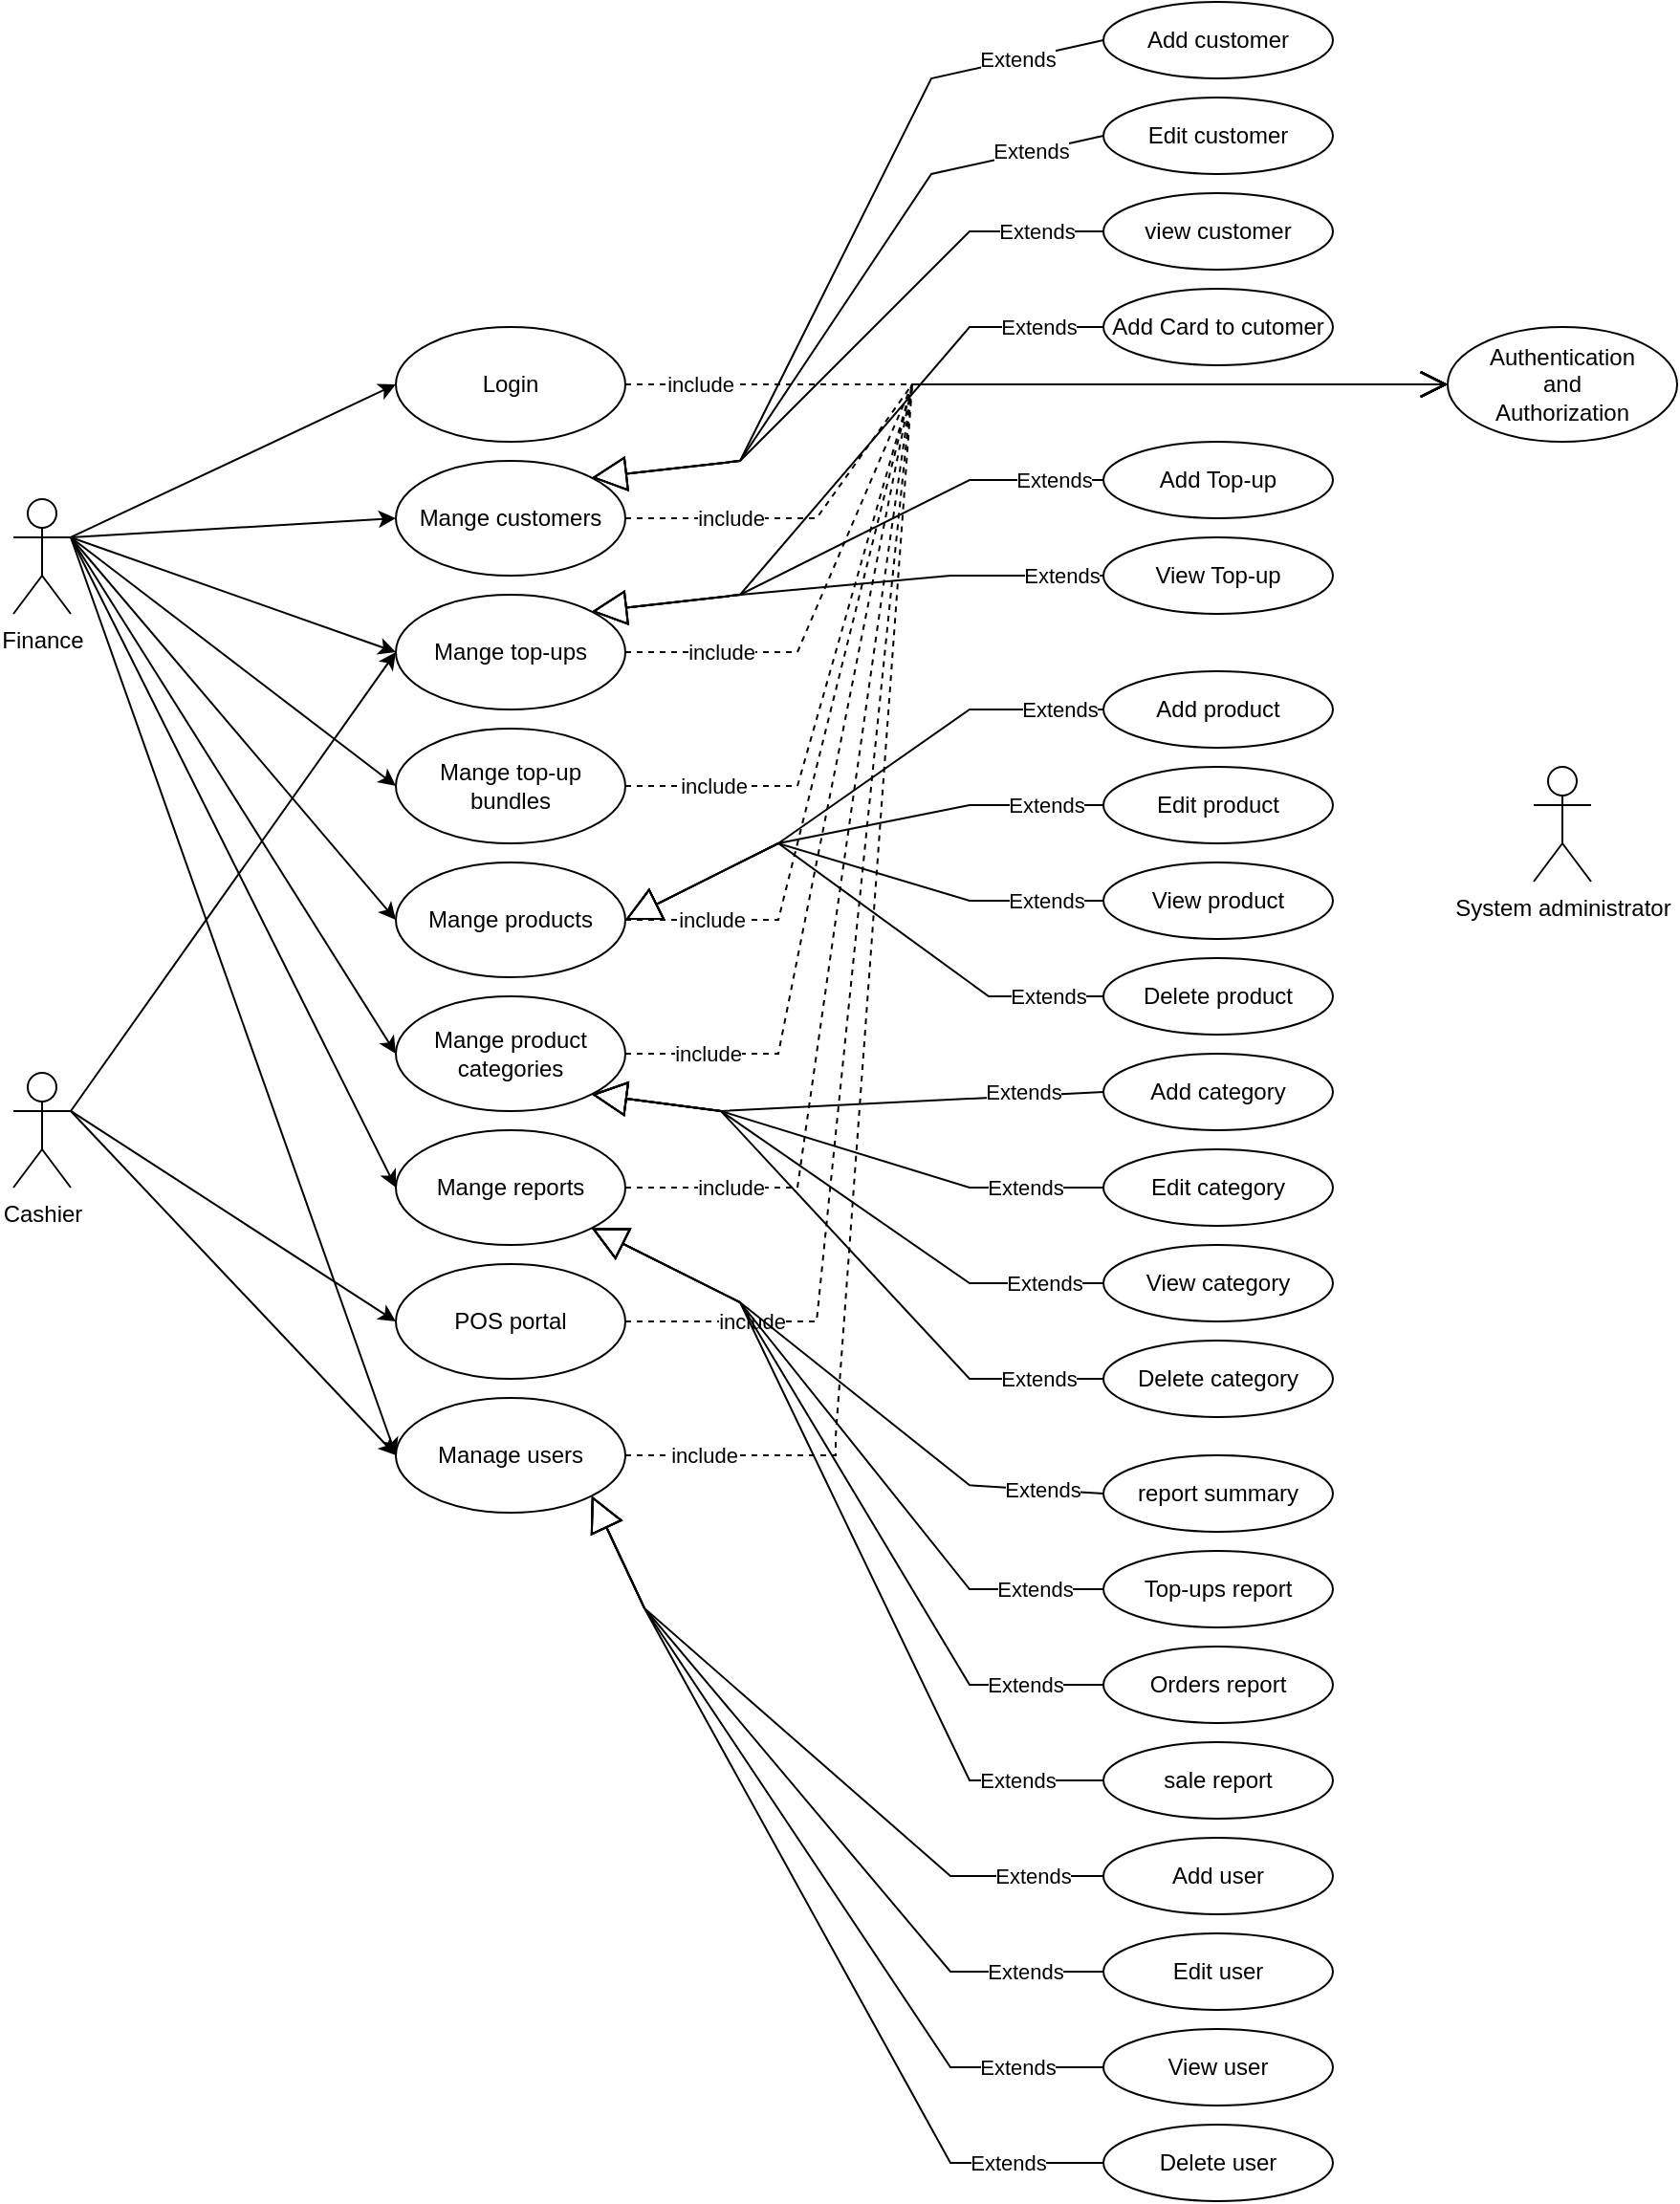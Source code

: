 <mxfile version="20.6.0" type="github">
  <diagram id="9YgohMKxcg0htrfyOoFv" name="Page-1">
    <mxGraphModel dx="1578" dy="1918" grid="1" gridSize="10" guides="1" tooltips="1" connect="1" arrows="1" fold="1" page="1" pageScale="1" pageWidth="850" pageHeight="1100" math="0" shadow="0">
      <root>
        <mxCell id="0" />
        <mxCell id="1" parent="0" />
        <mxCell id="z4Ejk7xejOlDcouXCEWY-1" value="Finance" style="shape=umlActor;verticalLabelPosition=bottom;verticalAlign=top;html=1;outlineConnect=0;" vertex="1" parent="1">
          <mxGeometry x="140" y="80" width="30" height="60" as="geometry" />
        </mxCell>
        <mxCell id="z4Ejk7xejOlDcouXCEWY-2" value="Cashier" style="shape=umlActor;verticalLabelPosition=bottom;verticalAlign=top;html=1;outlineConnect=0;" vertex="1" parent="1">
          <mxGeometry x="140" y="380" width="30" height="60" as="geometry" />
        </mxCell>
        <mxCell id="z4Ejk7xejOlDcouXCEWY-3" value="System administrator" style="shape=umlActor;verticalLabelPosition=bottom;verticalAlign=top;html=1;outlineConnect=0;" vertex="1" parent="1">
          <mxGeometry x="935" y="220" width="30" height="60" as="geometry" />
        </mxCell>
        <mxCell id="z4Ejk7xejOlDcouXCEWY-4" value="Login" style="ellipse;whiteSpace=wrap;html=1;" vertex="1" parent="1">
          <mxGeometry x="340" y="-10" width="120" height="60" as="geometry" />
        </mxCell>
        <mxCell id="z4Ejk7xejOlDcouXCEWY-5" value="Mange customers" style="ellipse;whiteSpace=wrap;html=1;" vertex="1" parent="1">
          <mxGeometry x="340" y="60" width="120" height="60" as="geometry" />
        </mxCell>
        <mxCell id="z4Ejk7xejOlDcouXCEWY-6" value="Mange top-ups" style="ellipse;whiteSpace=wrap;html=1;" vertex="1" parent="1">
          <mxGeometry x="340" y="130" width="120" height="60" as="geometry" />
        </mxCell>
        <mxCell id="z4Ejk7xejOlDcouXCEWY-7" value="Mange top-up bundles" style="ellipse;whiteSpace=wrap;html=1;" vertex="1" parent="1">
          <mxGeometry x="340" y="200" width="120" height="60" as="geometry" />
        </mxCell>
        <mxCell id="z4Ejk7xejOlDcouXCEWY-8" value="Mange products" style="ellipse;whiteSpace=wrap;html=1;" vertex="1" parent="1">
          <mxGeometry x="340" y="270" width="120" height="60" as="geometry" />
        </mxCell>
        <mxCell id="z4Ejk7xejOlDcouXCEWY-9" value="Mange product categories" style="ellipse;whiteSpace=wrap;html=1;" vertex="1" parent="1">
          <mxGeometry x="340" y="340" width="120" height="60" as="geometry" />
        </mxCell>
        <mxCell id="z4Ejk7xejOlDcouXCEWY-10" value="Mange reports" style="ellipse;whiteSpace=wrap;html=1;" vertex="1" parent="1">
          <mxGeometry x="340" y="410" width="120" height="60" as="geometry" />
        </mxCell>
        <mxCell id="z4Ejk7xejOlDcouXCEWY-11" value="POS portal" style="ellipse;whiteSpace=wrap;html=1;" vertex="1" parent="1">
          <mxGeometry x="340" y="480" width="120" height="60" as="geometry" />
        </mxCell>
        <mxCell id="z4Ejk7xejOlDcouXCEWY-12" value="Manage users" style="ellipse;whiteSpace=wrap;html=1;" vertex="1" parent="1">
          <mxGeometry x="340" y="550" width="120" height="60" as="geometry" />
        </mxCell>
        <mxCell id="z4Ejk7xejOlDcouXCEWY-13" value="Authentication&lt;br&gt;and&lt;br&gt;Authorization" style="ellipse;whiteSpace=wrap;html=1;" vertex="1" parent="1">
          <mxGeometry x="890" y="-10" width="120" height="60" as="geometry" />
        </mxCell>
        <mxCell id="z4Ejk7xejOlDcouXCEWY-14" value="Add customer" style="ellipse;whiteSpace=wrap;html=1;" vertex="1" parent="1">
          <mxGeometry x="710" y="-180" width="120" height="40" as="geometry" />
        </mxCell>
        <mxCell id="z4Ejk7xejOlDcouXCEWY-15" value="include" style="endArrow=open;endSize=12;dashed=1;html=1;rounded=0;exitX=1;exitY=0.5;exitDx=0;exitDy=0;entryX=0;entryY=0.5;entryDx=0;entryDy=0;" edge="1" parent="1" source="z4Ejk7xejOlDcouXCEWY-4" target="z4Ejk7xejOlDcouXCEWY-13">
          <mxGeometry x="-0.818" width="160" relative="1" as="geometry">
            <mxPoint x="430" y="130" as="sourcePoint" />
            <mxPoint x="590" y="130" as="targetPoint" />
            <mxPoint as="offset" />
          </mxGeometry>
        </mxCell>
        <mxCell id="z4Ejk7xejOlDcouXCEWY-21" value="include" style="endArrow=open;endSize=12;dashed=1;html=1;rounded=0;exitX=1;exitY=0.5;exitDx=0;exitDy=0;" edge="1" parent="1" source="z4Ejk7xejOlDcouXCEWY-5">
          <mxGeometry x="-0.766" width="160" relative="1" as="geometry">
            <mxPoint x="470.0" y="30" as="sourcePoint" />
            <mxPoint x="890" y="20" as="targetPoint" />
            <Array as="points">
              <mxPoint x="560" y="90" />
              <mxPoint x="610" y="20" />
            </Array>
            <mxPoint as="offset" />
          </mxGeometry>
        </mxCell>
        <mxCell id="z4Ejk7xejOlDcouXCEWY-22" value="include" style="endArrow=open;endSize=12;dashed=1;html=1;rounded=0;exitX=1;exitY=0.5;exitDx=0;exitDy=0;entryX=0;entryY=0.5;entryDx=0;entryDy=0;" edge="1" parent="1" source="z4Ejk7xejOlDcouXCEWY-6" target="z4Ejk7xejOlDcouXCEWY-13">
          <mxGeometry x="-0.808" width="160" relative="1" as="geometry">
            <mxPoint x="470.0" y="100" as="sourcePoint" />
            <mxPoint x="690" y="30" as="targetPoint" />
            <Array as="points">
              <mxPoint x="550" y="160" />
              <mxPoint x="610" y="20" />
            </Array>
            <mxPoint as="offset" />
          </mxGeometry>
        </mxCell>
        <mxCell id="z4Ejk7xejOlDcouXCEWY-23" value="include" style="endArrow=open;endSize=12;dashed=1;html=1;rounded=0;exitX=1;exitY=0.5;exitDx=0;exitDy=0;entryX=0;entryY=0.5;entryDx=0;entryDy=0;" edge="1" parent="1" source="z4Ejk7xejOlDcouXCEWY-7" target="z4Ejk7xejOlDcouXCEWY-13">
          <mxGeometry x="-0.845" width="160" relative="1" as="geometry">
            <mxPoint x="470.0" y="170" as="sourcePoint" />
            <mxPoint x="700" y="40" as="targetPoint" />
            <Array as="points">
              <mxPoint x="550" y="230" />
              <mxPoint x="610" y="20" />
            </Array>
            <mxPoint as="offset" />
          </mxGeometry>
        </mxCell>
        <mxCell id="z4Ejk7xejOlDcouXCEWY-24" value="include" style="endArrow=open;endSize=12;dashed=1;html=1;rounded=0;exitX=1;exitY=0.5;exitDx=0;exitDy=0;" edge="1" parent="1" source="z4Ejk7xejOlDcouXCEWY-8">
          <mxGeometry x="-0.863" width="160" relative="1" as="geometry">
            <mxPoint x="470.0" y="240" as="sourcePoint" />
            <mxPoint x="890" y="20" as="targetPoint" />
            <Array as="points">
              <mxPoint x="540" y="300" />
              <mxPoint x="610" y="20" />
            </Array>
            <mxPoint as="offset" />
          </mxGeometry>
        </mxCell>
        <mxCell id="z4Ejk7xejOlDcouXCEWY-25" value="include" style="endArrow=open;endSize=12;dashed=1;html=1;rounded=0;exitX=1;exitY=0.5;exitDx=0;exitDy=0;entryX=0;entryY=0.5;entryDx=0;entryDy=0;" edge="1" parent="1" source="z4Ejk7xejOlDcouXCEWY-9" target="z4Ejk7xejOlDcouXCEWY-13">
          <mxGeometry x="-0.882" width="160" relative="1" as="geometry">
            <mxPoint x="470.0" y="310" as="sourcePoint" />
            <mxPoint x="720" y="60" as="targetPoint" />
            <Array as="points">
              <mxPoint x="540" y="370" />
              <mxPoint x="610" y="20" />
            </Array>
            <mxPoint as="offset" />
          </mxGeometry>
        </mxCell>
        <mxCell id="z4Ejk7xejOlDcouXCEWY-26" value="include" style="endArrow=open;endSize=12;dashed=1;html=1;rounded=0;exitX=1;exitY=0.5;exitDx=0;exitDy=0;" edge="1" parent="1">
          <mxGeometry x="-0.863" width="160" relative="1" as="geometry">
            <mxPoint x="460" y="440" as="sourcePoint" />
            <mxPoint x="890" y="20" as="targetPoint" />
            <Array as="points">
              <mxPoint x="550" y="440" />
              <mxPoint x="610" y="20" />
            </Array>
            <mxPoint as="offset" />
          </mxGeometry>
        </mxCell>
        <mxCell id="z4Ejk7xejOlDcouXCEWY-27" value="include" style="endArrow=open;endSize=12;dashed=1;html=1;rounded=0;exitX=1;exitY=0.5;exitDx=0;exitDy=0;" edge="1" parent="1" source="z4Ejk7xejOlDcouXCEWY-11">
          <mxGeometry x="-0.849" width="160" relative="1" as="geometry">
            <mxPoint x="470.0" y="450.0" as="sourcePoint" />
            <mxPoint x="890" y="20" as="targetPoint" />
            <Array as="points">
              <mxPoint x="560" y="510" />
              <mxPoint x="610" y="20" />
            </Array>
            <mxPoint as="offset" />
          </mxGeometry>
        </mxCell>
        <mxCell id="z4Ejk7xejOlDcouXCEWY-28" value="include" style="endArrow=open;endSize=12;dashed=1;html=1;rounded=0;exitX=1;exitY=0.5;exitDx=0;exitDy=0;" edge="1" parent="1" source="z4Ejk7xejOlDcouXCEWY-12">
          <mxGeometry x="-0.914" width="160" relative="1" as="geometry">
            <mxPoint x="470.0" y="520.0" as="sourcePoint" />
            <mxPoint x="890" y="20" as="targetPoint" />
            <Array as="points">
              <mxPoint x="520" y="580" />
              <mxPoint x="570" y="580" />
              <mxPoint x="570" y="570" />
              <mxPoint x="610" y="20" />
            </Array>
            <mxPoint as="offset" />
          </mxGeometry>
        </mxCell>
        <mxCell id="z4Ejk7xejOlDcouXCEWY-30" value="Edit customer" style="ellipse;whiteSpace=wrap;html=1;" vertex="1" parent="1">
          <mxGeometry x="710" y="-130" width="120" height="40" as="geometry" />
        </mxCell>
        <mxCell id="z4Ejk7xejOlDcouXCEWY-31" value="view customer" style="ellipse;whiteSpace=wrap;html=1;" vertex="1" parent="1">
          <mxGeometry x="710" y="-80" width="120" height="40" as="geometry" />
        </mxCell>
        <mxCell id="z4Ejk7xejOlDcouXCEWY-32" value="Add Top-up" style="ellipse;whiteSpace=wrap;html=1;" vertex="1" parent="1">
          <mxGeometry x="710" y="50" width="120" height="40" as="geometry" />
        </mxCell>
        <mxCell id="z4Ejk7xejOlDcouXCEWY-33" value="Add Card to cutomer" style="ellipse;whiteSpace=wrap;html=1;" vertex="1" parent="1">
          <mxGeometry x="710" y="-30" width="120" height="40" as="geometry" />
        </mxCell>
        <mxCell id="z4Ejk7xejOlDcouXCEWY-34" value="View Top-up" style="ellipse;whiteSpace=wrap;html=1;" vertex="1" parent="1">
          <mxGeometry x="710" y="100" width="120" height="40" as="geometry" />
        </mxCell>
        <mxCell id="z4Ejk7xejOlDcouXCEWY-37" value="Extends" style="endArrow=block;endSize=16;endFill=0;html=1;rounded=0;exitX=0;exitY=0.5;exitDx=0;exitDy=0;entryX=1;entryY=0;entryDx=0;entryDy=0;" edge="1" parent="1" source="z4Ejk7xejOlDcouXCEWY-14" target="z4Ejk7xejOlDcouXCEWY-5">
          <mxGeometry x="-0.767" width="160" relative="1" as="geometry">
            <mxPoint x="420" y="200" as="sourcePoint" />
            <mxPoint x="580" y="200" as="targetPoint" />
            <Array as="points">
              <mxPoint x="620" y="-140" />
              <mxPoint x="520" y="60" />
            </Array>
            <mxPoint as="offset" />
          </mxGeometry>
        </mxCell>
        <mxCell id="z4Ejk7xejOlDcouXCEWY-40" value="Extends" style="endArrow=block;endSize=16;endFill=0;html=1;rounded=0;exitX=0;exitY=0.5;exitDx=0;exitDy=0;entryX=1;entryY=0;entryDx=0;entryDy=0;" edge="1" parent="1" source="z4Ejk7xejOlDcouXCEWY-30" target="z4Ejk7xejOlDcouXCEWY-5">
          <mxGeometry x="-0.778" width="160" relative="1" as="geometry">
            <mxPoint x="710" y="80" as="sourcePoint" />
            <mxPoint x="460" y="90" as="targetPoint" />
            <Array as="points">
              <mxPoint x="620" y="-90" />
              <mxPoint x="520" y="60" />
            </Array>
            <mxPoint as="offset" />
          </mxGeometry>
        </mxCell>
        <mxCell id="z4Ejk7xejOlDcouXCEWY-41" value="Extends" style="endArrow=block;endSize=16;endFill=0;html=1;rounded=0;exitX=0;exitY=0.5;exitDx=0;exitDy=0;entryX=1;entryY=0;entryDx=0;entryDy=0;" edge="1" parent="1" source="z4Ejk7xejOlDcouXCEWY-31" target="z4Ejk7xejOlDcouXCEWY-5">
          <mxGeometry x="-0.778" width="160" relative="1" as="geometry">
            <mxPoint x="710" y="130" as="sourcePoint" />
            <mxPoint x="440" y="70" as="targetPoint" />
            <Array as="points">
              <mxPoint x="640" y="-60" />
              <mxPoint x="520" y="60" />
            </Array>
            <mxPoint as="offset" />
          </mxGeometry>
        </mxCell>
        <mxCell id="z4Ejk7xejOlDcouXCEWY-44" value="Extends" style="endArrow=block;endSize=16;endFill=0;html=1;rounded=0;exitX=0;exitY=0.5;exitDx=0;exitDy=0;entryX=1;entryY=0;entryDx=0;entryDy=0;" edge="1" parent="1" source="z4Ejk7xejOlDcouXCEWY-33" target="z4Ejk7xejOlDcouXCEWY-6">
          <mxGeometry x="-0.792" width="160" relative="1" as="geometry">
            <mxPoint x="500" y="260" as="sourcePoint" />
            <mxPoint x="460" y="130" as="targetPoint" />
            <Array as="points">
              <mxPoint x="640" y="-10" />
              <mxPoint x="520" y="130" />
            </Array>
            <mxPoint as="offset" />
          </mxGeometry>
        </mxCell>
        <mxCell id="z4Ejk7xejOlDcouXCEWY-46" value="Extends" style="endArrow=block;endSize=16;endFill=0;html=1;rounded=0;exitX=0;exitY=0.5;exitDx=0;exitDy=0;entryX=1;entryY=0;entryDx=0;entryDy=0;" edge="1" parent="1" source="z4Ejk7xejOlDcouXCEWY-32" target="z4Ejk7xejOlDcouXCEWY-6">
          <mxGeometry x="-0.814" width="160" relative="1" as="geometry">
            <mxPoint x="480" y="270" as="sourcePoint" />
            <mxPoint x="450" y="140" as="targetPoint" />
            <Array as="points">
              <mxPoint x="640" y="70" />
              <mxPoint x="520" y="130" />
            </Array>
            <mxPoint as="offset" />
          </mxGeometry>
        </mxCell>
        <mxCell id="z4Ejk7xejOlDcouXCEWY-47" value="Extends" style="endArrow=block;endSize=16;endFill=0;html=1;rounded=0;exitX=0;exitY=0.5;exitDx=0;exitDy=0;entryX=1;entryY=0;entryDx=0;entryDy=0;" edge="1" parent="1" source="z4Ejk7xejOlDcouXCEWY-34" target="z4Ejk7xejOlDcouXCEWY-6">
          <mxGeometry x="-0.835" width="160" relative="1" as="geometry">
            <mxPoint x="710" y="280" as="sourcePoint" />
            <mxPoint x="460" y="150" as="targetPoint" />
            <Array as="points">
              <mxPoint x="630" y="120" />
              <mxPoint x="520" y="130" />
            </Array>
            <mxPoint as="offset" />
          </mxGeometry>
        </mxCell>
        <mxCell id="z4Ejk7xejOlDcouXCEWY-48" value="Add product" style="ellipse;whiteSpace=wrap;html=1;" vertex="1" parent="1">
          <mxGeometry x="710" y="170" width="120" height="40" as="geometry" />
        </mxCell>
        <mxCell id="z4Ejk7xejOlDcouXCEWY-49" value="Edit product" style="ellipse;whiteSpace=wrap;html=1;" vertex="1" parent="1">
          <mxGeometry x="710" y="220" width="120" height="40" as="geometry" />
        </mxCell>
        <mxCell id="z4Ejk7xejOlDcouXCEWY-50" value="Delete product" style="ellipse;whiteSpace=wrap;html=1;" vertex="1" parent="1">
          <mxGeometry x="710" y="320" width="120" height="40" as="geometry" />
        </mxCell>
        <mxCell id="z4Ejk7xejOlDcouXCEWY-51" value="View product" style="ellipse;whiteSpace=wrap;html=1;" vertex="1" parent="1">
          <mxGeometry x="710" y="270" width="120" height="40" as="geometry" />
        </mxCell>
        <mxCell id="z4Ejk7xejOlDcouXCEWY-52" value="Extends" style="endArrow=block;endSize=16;endFill=0;html=1;rounded=0;entryX=1;entryY=0.5;entryDx=0;entryDy=0;exitX=0;exitY=0.5;exitDx=0;exitDy=0;" edge="1" parent="1" source="z4Ejk7xejOlDcouXCEWY-48" target="z4Ejk7xejOlDcouXCEWY-8">
          <mxGeometry x="-0.832" width="160" relative="1" as="geometry">
            <mxPoint x="500" y="310" as="sourcePoint" />
            <mxPoint x="660" y="310" as="targetPoint" />
            <Array as="points">
              <mxPoint x="640" y="190" />
              <mxPoint x="540" y="260" />
            </Array>
            <mxPoint as="offset" />
          </mxGeometry>
        </mxCell>
        <mxCell id="z4Ejk7xejOlDcouXCEWY-53" value="Extends" style="endArrow=block;endSize=16;endFill=0;html=1;rounded=0;exitX=0;exitY=0.5;exitDx=0;exitDy=0;" edge="1" parent="1" source="z4Ejk7xejOlDcouXCEWY-49">
          <mxGeometry x="-0.77" width="160" relative="1" as="geometry">
            <mxPoint x="710" y="380" as="sourcePoint" />
            <mxPoint x="460" y="300" as="targetPoint" />
            <Array as="points">
              <mxPoint x="640" y="240" />
              <mxPoint x="540" y="260" />
            </Array>
            <mxPoint as="offset" />
          </mxGeometry>
        </mxCell>
        <mxCell id="z4Ejk7xejOlDcouXCEWY-54" value="Extends" style="endArrow=block;endSize=16;endFill=0;html=1;rounded=0;exitX=0;exitY=0.5;exitDx=0;exitDy=0;" edge="1" parent="1" source="z4Ejk7xejOlDcouXCEWY-51">
          <mxGeometry x="-0.773" width="160" relative="1" as="geometry">
            <mxPoint x="710" y="430" as="sourcePoint" />
            <mxPoint x="460" y="300" as="targetPoint" />
            <Array as="points">
              <mxPoint x="640" y="290" />
              <mxPoint x="540" y="260" />
            </Array>
            <mxPoint as="offset" />
          </mxGeometry>
        </mxCell>
        <mxCell id="z4Ejk7xejOlDcouXCEWY-55" value="Extends" style="endArrow=block;endSize=16;endFill=0;html=1;rounded=0;exitX=0;exitY=0.5;exitDx=0;exitDy=0;" edge="1" parent="1" source="z4Ejk7xejOlDcouXCEWY-50">
          <mxGeometry x="-0.796" width="160" relative="1" as="geometry">
            <mxPoint x="710" y="480" as="sourcePoint" />
            <mxPoint x="460" y="300" as="targetPoint" />
            <Array as="points">
              <mxPoint x="650" y="340" />
              <mxPoint x="540" y="260" />
            </Array>
            <mxPoint as="offset" />
          </mxGeometry>
        </mxCell>
        <mxCell id="z4Ejk7xejOlDcouXCEWY-56" value="Add category" style="ellipse;whiteSpace=wrap;html=1;" vertex="1" parent="1">
          <mxGeometry x="710" y="370" width="120" height="40" as="geometry" />
        </mxCell>
        <mxCell id="z4Ejk7xejOlDcouXCEWY-57" value="Edit category" style="ellipse;whiteSpace=wrap;html=1;" vertex="1" parent="1">
          <mxGeometry x="710" y="420" width="120" height="40" as="geometry" />
        </mxCell>
        <mxCell id="z4Ejk7xejOlDcouXCEWY-58" value="Delete category" style="ellipse;whiteSpace=wrap;html=1;" vertex="1" parent="1">
          <mxGeometry x="710" y="520" width="120" height="40" as="geometry" />
        </mxCell>
        <mxCell id="z4Ejk7xejOlDcouXCEWY-59" value="View category" style="ellipse;whiteSpace=wrap;html=1;" vertex="1" parent="1">
          <mxGeometry x="710" y="470" width="120" height="40" as="geometry" />
        </mxCell>
        <mxCell id="z4Ejk7xejOlDcouXCEWY-60" value="Extends" style="endArrow=block;endSize=16;endFill=0;html=1;rounded=0;exitX=0;exitY=0.5;exitDx=0;exitDy=0;entryX=1;entryY=1;entryDx=0;entryDy=0;" edge="1" parent="1" source="z4Ejk7xejOlDcouXCEWY-56" target="z4Ejk7xejOlDcouXCEWY-9">
          <mxGeometry x="-0.692" y="-2" width="160" relative="1" as="geometry">
            <mxPoint x="460" y="440" as="sourcePoint" />
            <mxPoint x="460" y="380" as="targetPoint" />
            <Array as="points">
              <mxPoint x="510" y="400" />
            </Array>
            <mxPoint as="offset" />
          </mxGeometry>
        </mxCell>
        <mxCell id="z4Ejk7xejOlDcouXCEWY-61" value="Extends" style="endArrow=block;endSize=16;endFill=0;html=1;rounded=0;exitX=0;exitY=0.5;exitDx=0;exitDy=0;entryX=1;entryY=1;entryDx=0;entryDy=0;" edge="1" parent="1" source="z4Ejk7xejOlDcouXCEWY-57" target="z4Ejk7xejOlDcouXCEWY-9">
          <mxGeometry x="-0.699" width="160" relative="1" as="geometry">
            <mxPoint x="460" y="530" as="sourcePoint" />
            <mxPoint x="450" y="380" as="targetPoint" />
            <Array as="points">
              <mxPoint x="640" y="440" />
              <mxPoint x="510" y="400" />
            </Array>
            <mxPoint as="offset" />
          </mxGeometry>
        </mxCell>
        <mxCell id="z4Ejk7xejOlDcouXCEWY-62" value="Extends" style="endArrow=block;endSize=16;endFill=0;html=1;rounded=0;entryX=1;entryY=1;entryDx=0;entryDy=0;exitX=0;exitY=0.5;exitDx=0;exitDy=0;" edge="1" parent="1" source="z4Ejk7xejOlDcouXCEWY-59" target="z4Ejk7xejOlDcouXCEWY-9">
          <mxGeometry x="-0.79" width="160" relative="1" as="geometry">
            <mxPoint x="480" y="420" as="sourcePoint" />
            <mxPoint x="640" y="420" as="targetPoint" />
            <Array as="points">
              <mxPoint x="640" y="490" />
              <mxPoint x="510" y="400" />
            </Array>
            <mxPoint as="offset" />
          </mxGeometry>
        </mxCell>
        <mxCell id="z4Ejk7xejOlDcouXCEWY-63" value="Extends" style="endArrow=block;endSize=16;endFill=0;html=1;rounded=0;exitX=0;exitY=0.5;exitDx=0;exitDy=0;entryX=1;entryY=1;entryDx=0;entryDy=0;" edge="1" parent="1" source="z4Ejk7xejOlDcouXCEWY-58" target="z4Ejk7xejOlDcouXCEWY-9">
          <mxGeometry x="-0.79" width="160" relative="1" as="geometry">
            <mxPoint x="720" y="500.0" as="sourcePoint" />
            <mxPoint x="450" y="380" as="targetPoint" />
            <Array as="points">
              <mxPoint x="640" y="540" />
              <mxPoint x="510" y="400" />
            </Array>
            <mxPoint as="offset" />
          </mxGeometry>
        </mxCell>
        <mxCell id="z4Ejk7xejOlDcouXCEWY-64" value="report summary" style="ellipse;whiteSpace=wrap;html=1;" vertex="1" parent="1">
          <mxGeometry x="710" y="580" width="120" height="40" as="geometry" />
        </mxCell>
        <mxCell id="z4Ejk7xejOlDcouXCEWY-65" value="Top-ups report" style="ellipse;whiteSpace=wrap;html=1;" vertex="1" parent="1">
          <mxGeometry x="710" y="630" width="120" height="40" as="geometry" />
        </mxCell>
        <mxCell id="z4Ejk7xejOlDcouXCEWY-66" value="sale report" style="ellipse;whiteSpace=wrap;html=1;" vertex="1" parent="1">
          <mxGeometry x="710" y="730" width="120" height="40" as="geometry" />
        </mxCell>
        <mxCell id="z4Ejk7xejOlDcouXCEWY-67" value="Orders report" style="ellipse;whiteSpace=wrap;html=1;" vertex="1" parent="1">
          <mxGeometry x="710" y="680" width="120" height="40" as="geometry" />
        </mxCell>
        <mxCell id="z4Ejk7xejOlDcouXCEWY-69" value="Extends" style="endArrow=block;endSize=16;endFill=0;html=1;rounded=0;exitX=0;exitY=0.5;exitDx=0;exitDy=0;" edge="1" parent="1" source="z4Ejk7xejOlDcouXCEWY-64" target="z4Ejk7xejOlDcouXCEWY-10">
          <mxGeometry x="-0.79" width="160" relative="1" as="geometry">
            <mxPoint x="710" y="595.66" as="sourcePoint" />
            <mxPoint x="490" y="450" as="targetPoint" />
            <Array as="points">
              <mxPoint x="640" y="595.66" />
              <mxPoint x="520" y="500" />
            </Array>
            <mxPoint as="offset" />
          </mxGeometry>
        </mxCell>
        <mxCell id="z4Ejk7xejOlDcouXCEWY-70" value="Extends" style="endArrow=block;endSize=16;endFill=0;html=1;rounded=0;exitX=0;exitY=0.5;exitDx=0;exitDy=0;entryX=1;entryY=1;entryDx=0;entryDy=0;" edge="1" parent="1" source="z4Ejk7xejOlDcouXCEWY-65" target="z4Ejk7xejOlDcouXCEWY-10">
          <mxGeometry x="-0.79" width="160" relative="1" as="geometry">
            <mxPoint x="720" y="610" as="sourcePoint" />
            <mxPoint x="520" y="450" as="targetPoint" />
            <Array as="points">
              <mxPoint x="640" y="650" />
              <mxPoint x="520" y="500" />
            </Array>
            <mxPoint as="offset" />
          </mxGeometry>
        </mxCell>
        <mxCell id="z4Ejk7xejOlDcouXCEWY-71" value="Extends" style="endArrow=block;endSize=16;endFill=0;html=1;rounded=0;exitX=0;exitY=0.5;exitDx=0;exitDy=0;entryX=1;entryY=1;entryDx=0;entryDy=0;" edge="1" parent="1" source="z4Ejk7xejOlDcouXCEWY-67" target="z4Ejk7xejOlDcouXCEWY-10">
          <mxGeometry x="-0.79" width="160" relative="1" as="geometry">
            <mxPoint x="720" y="660" as="sourcePoint" />
            <mxPoint x="475.08" y="460" as="targetPoint" />
            <Array as="points">
              <mxPoint x="640" y="700" />
              <mxPoint x="520" y="500" />
            </Array>
            <mxPoint as="offset" />
          </mxGeometry>
        </mxCell>
        <mxCell id="z4Ejk7xejOlDcouXCEWY-72" value="Extends" style="endArrow=block;endSize=16;endFill=0;html=1;rounded=0;exitX=0;exitY=0.5;exitDx=0;exitDy=0;entryX=1;entryY=1;entryDx=0;entryDy=0;" edge="1" parent="1" source="z4Ejk7xejOlDcouXCEWY-66" target="z4Ejk7xejOlDcouXCEWY-10">
          <mxGeometry x="-0.79" width="160" relative="1" as="geometry">
            <mxPoint x="720" y="710" as="sourcePoint" />
            <mxPoint x="480" y="450" as="targetPoint" />
            <Array as="points">
              <mxPoint x="640" y="750" />
              <mxPoint x="520" y="500" />
            </Array>
            <mxPoint as="offset" />
          </mxGeometry>
        </mxCell>
        <mxCell id="z4Ejk7xejOlDcouXCEWY-74" value="Add user" style="ellipse;whiteSpace=wrap;html=1;" vertex="1" parent="1">
          <mxGeometry x="710" y="780" width="120" height="40" as="geometry" />
        </mxCell>
        <mxCell id="z4Ejk7xejOlDcouXCEWY-75" value="Edit user" style="ellipse;whiteSpace=wrap;html=1;" vertex="1" parent="1">
          <mxGeometry x="710" y="830" width="120" height="40" as="geometry" />
        </mxCell>
        <mxCell id="z4Ejk7xejOlDcouXCEWY-76" value="View user" style="ellipse;whiteSpace=wrap;html=1;" vertex="1" parent="1">
          <mxGeometry x="710" y="880" width="120" height="40" as="geometry" />
        </mxCell>
        <mxCell id="z4Ejk7xejOlDcouXCEWY-77" value="Delete user" style="ellipse;whiteSpace=wrap;html=1;" vertex="1" parent="1">
          <mxGeometry x="710" y="930" width="120" height="40" as="geometry" />
        </mxCell>
        <mxCell id="z4Ejk7xejOlDcouXCEWY-78" value="Extends" style="endArrow=block;endSize=16;endFill=0;html=1;rounded=0;exitX=0;exitY=0.5;exitDx=0;exitDy=0;entryX=1;entryY=1;entryDx=0;entryDy=0;" edge="1" parent="1" source="z4Ejk7xejOlDcouXCEWY-74" target="z4Ejk7xejOlDcouXCEWY-12">
          <mxGeometry x="-0.79" width="160" relative="1" as="geometry">
            <mxPoint x="720" y="760" as="sourcePoint" />
            <mxPoint x="452.426" y="471.213" as="targetPoint" />
            <Array as="points">
              <mxPoint x="630" y="800" />
              <mxPoint x="470" y="660" />
            </Array>
            <mxPoint as="offset" />
          </mxGeometry>
        </mxCell>
        <mxCell id="z4Ejk7xejOlDcouXCEWY-80" value="Extends" style="endArrow=block;endSize=16;endFill=0;html=1;rounded=0;exitX=0;exitY=0.5;exitDx=0;exitDy=0;entryX=1;entryY=1;entryDx=0;entryDy=0;" edge="1" parent="1" source="z4Ejk7xejOlDcouXCEWY-75" target="z4Ejk7xejOlDcouXCEWY-12">
          <mxGeometry x="-0.79" width="160" relative="1" as="geometry">
            <mxPoint x="720.0" y="810" as="sourcePoint" />
            <mxPoint x="452.426" y="611.213" as="targetPoint" />
            <Array as="points">
              <mxPoint x="630" y="850" />
              <mxPoint x="470" y="660" />
            </Array>
            <mxPoint as="offset" />
          </mxGeometry>
        </mxCell>
        <mxCell id="z4Ejk7xejOlDcouXCEWY-81" value="Extends" style="endArrow=block;endSize=16;endFill=0;html=1;rounded=0;exitX=0;exitY=0.5;exitDx=0;exitDy=0;entryX=1;entryY=1;entryDx=0;entryDy=0;" edge="1" parent="1" source="z4Ejk7xejOlDcouXCEWY-76" target="z4Ejk7xejOlDcouXCEWY-12">
          <mxGeometry x="-0.79" width="160" relative="1" as="geometry">
            <mxPoint x="720.0" y="860" as="sourcePoint" />
            <mxPoint x="452.426" y="611.213" as="targetPoint" />
            <Array as="points">
              <mxPoint x="630" y="900" />
              <mxPoint x="470" y="660" />
            </Array>
            <mxPoint as="offset" />
          </mxGeometry>
        </mxCell>
        <mxCell id="z4Ejk7xejOlDcouXCEWY-82" value="Extends" style="endArrow=block;endSize=16;endFill=0;html=1;rounded=0;exitX=0;exitY=0.5;exitDx=0;exitDy=0;entryX=1;entryY=1;entryDx=0;entryDy=0;" edge="1" parent="1" source="z4Ejk7xejOlDcouXCEWY-77" target="z4Ejk7xejOlDcouXCEWY-12">
          <mxGeometry x="-0.79" width="160" relative="1" as="geometry">
            <mxPoint x="720" y="910" as="sourcePoint" />
            <mxPoint x="452.735" y="611.058" as="targetPoint" />
            <Array as="points">
              <mxPoint x="630" y="950" />
              <mxPoint x="470" y="660" />
            </Array>
            <mxPoint as="offset" />
          </mxGeometry>
        </mxCell>
        <mxCell id="z4Ejk7xejOlDcouXCEWY-94" value="" style="endArrow=classic;html=1;rounded=0;entryX=0;entryY=0.5;entryDx=0;entryDy=0;exitX=1;exitY=0.333;exitDx=0;exitDy=0;exitPerimeter=0;" edge="1" parent="1" source="z4Ejk7xejOlDcouXCEWY-1" target="z4Ejk7xejOlDcouXCEWY-4">
          <mxGeometry width="50" height="50" relative="1" as="geometry">
            <mxPoint x="360" y="240" as="sourcePoint" />
            <mxPoint x="410" y="190" as="targetPoint" />
          </mxGeometry>
        </mxCell>
        <mxCell id="z4Ejk7xejOlDcouXCEWY-95" value="" style="endArrow=classic;html=1;rounded=0;entryX=0;entryY=0.5;entryDx=0;entryDy=0;exitX=1;exitY=0.333;exitDx=0;exitDy=0;exitPerimeter=0;" edge="1" parent="1" source="z4Ejk7xejOlDcouXCEWY-1" target="z4Ejk7xejOlDcouXCEWY-5">
          <mxGeometry width="50" height="50" relative="1" as="geometry">
            <mxPoint x="180" y="100" as="sourcePoint" />
            <mxPoint x="360" y="160" as="targetPoint" />
          </mxGeometry>
        </mxCell>
        <mxCell id="z4Ejk7xejOlDcouXCEWY-96" value="" style="endArrow=classic;html=1;rounded=0;exitX=1;exitY=0.333;exitDx=0;exitDy=0;exitPerimeter=0;entryX=0;entryY=0.5;entryDx=0;entryDy=0;" edge="1" parent="1" source="z4Ejk7xejOlDcouXCEWY-1" target="z4Ejk7xejOlDcouXCEWY-6">
          <mxGeometry width="50" height="50" relative="1" as="geometry">
            <mxPoint x="310" y="210" as="sourcePoint" />
            <mxPoint x="360" y="160" as="targetPoint" />
          </mxGeometry>
        </mxCell>
        <mxCell id="z4Ejk7xejOlDcouXCEWY-97" value="" style="endArrow=classic;html=1;rounded=0;entryX=0;entryY=0.5;entryDx=0;entryDy=0;" edge="1" parent="1" target="z4Ejk7xejOlDcouXCEWY-7">
          <mxGeometry width="50" height="50" relative="1" as="geometry">
            <mxPoint x="170" y="100" as="sourcePoint" />
            <mxPoint x="350" y="170" as="targetPoint" />
          </mxGeometry>
        </mxCell>
        <mxCell id="z4Ejk7xejOlDcouXCEWY-98" value="" style="endArrow=classic;html=1;rounded=0;entryX=0;entryY=0.5;entryDx=0;entryDy=0;" edge="1" parent="1" target="z4Ejk7xejOlDcouXCEWY-8">
          <mxGeometry width="50" height="50" relative="1" as="geometry">
            <mxPoint x="170" y="100" as="sourcePoint" />
            <mxPoint x="350" y="240" as="targetPoint" />
          </mxGeometry>
        </mxCell>
        <mxCell id="z4Ejk7xejOlDcouXCEWY-99" value="" style="endArrow=classic;html=1;rounded=0;entryX=0;entryY=0.5;entryDx=0;entryDy=0;" edge="1" parent="1" target="z4Ejk7xejOlDcouXCEWY-9">
          <mxGeometry width="50" height="50" relative="1" as="geometry">
            <mxPoint x="170" y="100" as="sourcePoint" />
            <mxPoint x="350" y="310" as="targetPoint" />
          </mxGeometry>
        </mxCell>
        <mxCell id="z4Ejk7xejOlDcouXCEWY-100" value="" style="endArrow=classic;html=1;rounded=0;entryX=0;entryY=0.5;entryDx=0;entryDy=0;" edge="1" parent="1" target="z4Ejk7xejOlDcouXCEWY-10">
          <mxGeometry width="50" height="50" relative="1" as="geometry">
            <mxPoint x="170" y="100" as="sourcePoint" />
            <mxPoint x="350" y="380" as="targetPoint" />
          </mxGeometry>
        </mxCell>
        <mxCell id="z4Ejk7xejOlDcouXCEWY-101" value="" style="endArrow=classic;html=1;rounded=0;entryX=0;entryY=0.5;entryDx=0;entryDy=0;" edge="1" parent="1" target="z4Ejk7xejOlDcouXCEWY-12">
          <mxGeometry width="50" height="50" relative="1" as="geometry">
            <mxPoint x="170" y="100" as="sourcePoint" />
            <mxPoint x="350" y="450" as="targetPoint" />
          </mxGeometry>
        </mxCell>
        <mxCell id="z4Ejk7xejOlDcouXCEWY-102" value="" style="endArrow=classic;html=1;rounded=0;entryX=0;entryY=0.5;entryDx=0;entryDy=0;exitX=1;exitY=0.333;exitDx=0;exitDy=0;exitPerimeter=0;" edge="1" parent="1" source="z4Ejk7xejOlDcouXCEWY-2" target="z4Ejk7xejOlDcouXCEWY-11">
          <mxGeometry width="50" height="50" relative="1" as="geometry">
            <mxPoint x="180" y="110" as="sourcePoint" />
            <mxPoint x="350" y="450" as="targetPoint" />
          </mxGeometry>
        </mxCell>
        <mxCell id="z4Ejk7xejOlDcouXCEWY-103" value="" style="endArrow=classic;html=1;rounded=0;entryX=0;entryY=0.5;entryDx=0;entryDy=0;exitX=1;exitY=0.333;exitDx=0;exitDy=0;exitPerimeter=0;" edge="1" parent="1" source="z4Ejk7xejOlDcouXCEWY-2" target="z4Ejk7xejOlDcouXCEWY-6">
          <mxGeometry width="50" height="50" relative="1" as="geometry">
            <mxPoint x="180" y="410" as="sourcePoint" />
            <mxPoint x="350" y="520" as="targetPoint" />
          </mxGeometry>
        </mxCell>
        <mxCell id="z4Ejk7xejOlDcouXCEWY-104" value="" style="endArrow=classic;html=1;rounded=0;exitX=1;exitY=0.333;exitDx=0;exitDy=0;exitPerimeter=0;" edge="1" parent="1" source="z4Ejk7xejOlDcouXCEWY-2">
          <mxGeometry width="50" height="50" relative="1" as="geometry">
            <mxPoint x="180" y="410" as="sourcePoint" />
            <mxPoint x="340" y="580" as="targetPoint" />
          </mxGeometry>
        </mxCell>
      </root>
    </mxGraphModel>
  </diagram>
</mxfile>
